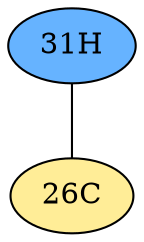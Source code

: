 // The Round Table
graph {
	"31H" [fillcolor="#66B3FF" style=radial]
	"26C" [fillcolor="#FFED97" style=radial]
	"31H" -- "26C" [penwidth=1]
}
